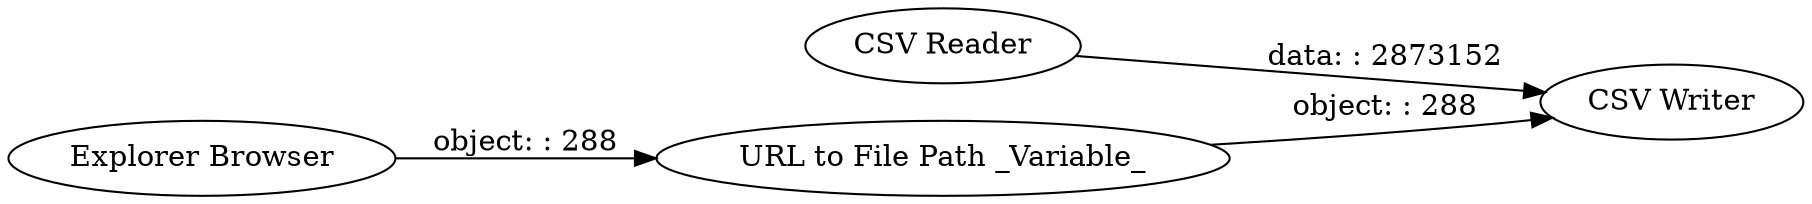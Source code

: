 digraph {
	"4423038412408254035_6" [label="URL to File Path _Variable_"]
	"4423038412408254035_1" [label="CSV Reader"]
	"4423038412408254035_5" [label="Explorer Browser"]
	"4423038412408254035_3" [label="CSV Writer"]
	"4423038412408254035_6" -> "4423038412408254035_3" [label="object: : 288"]
	"4423038412408254035_1" -> "4423038412408254035_3" [label="data: : 2873152"]
	"4423038412408254035_5" -> "4423038412408254035_6" [label="object: : 288"]
	rankdir=LR
}
